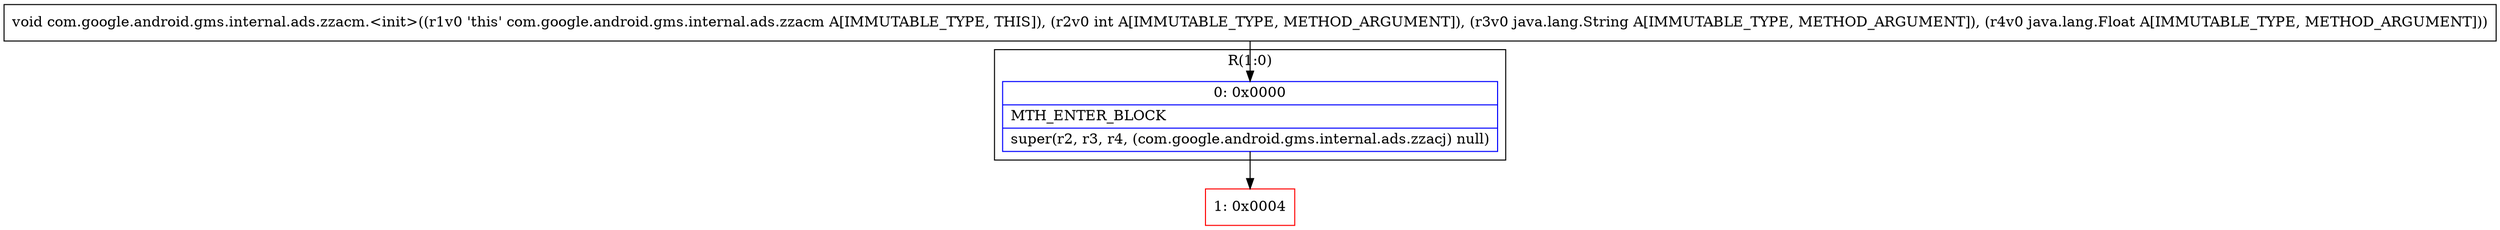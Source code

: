 digraph "CFG forcom.google.android.gms.internal.ads.zzacm.\<init\>(ILjava\/lang\/String;Ljava\/lang\/Float;)V" {
subgraph cluster_Region_872019905 {
label = "R(1:0)";
node [shape=record,color=blue];
Node_0 [shape=record,label="{0\:\ 0x0000|MTH_ENTER_BLOCK\l|super(r2, r3, r4, (com.google.android.gms.internal.ads.zzacj) null)\l}"];
}
Node_1 [shape=record,color=red,label="{1\:\ 0x0004}"];
MethodNode[shape=record,label="{void com.google.android.gms.internal.ads.zzacm.\<init\>((r1v0 'this' com.google.android.gms.internal.ads.zzacm A[IMMUTABLE_TYPE, THIS]), (r2v0 int A[IMMUTABLE_TYPE, METHOD_ARGUMENT]), (r3v0 java.lang.String A[IMMUTABLE_TYPE, METHOD_ARGUMENT]), (r4v0 java.lang.Float A[IMMUTABLE_TYPE, METHOD_ARGUMENT])) }"];
MethodNode -> Node_0;
Node_0 -> Node_1;
}

